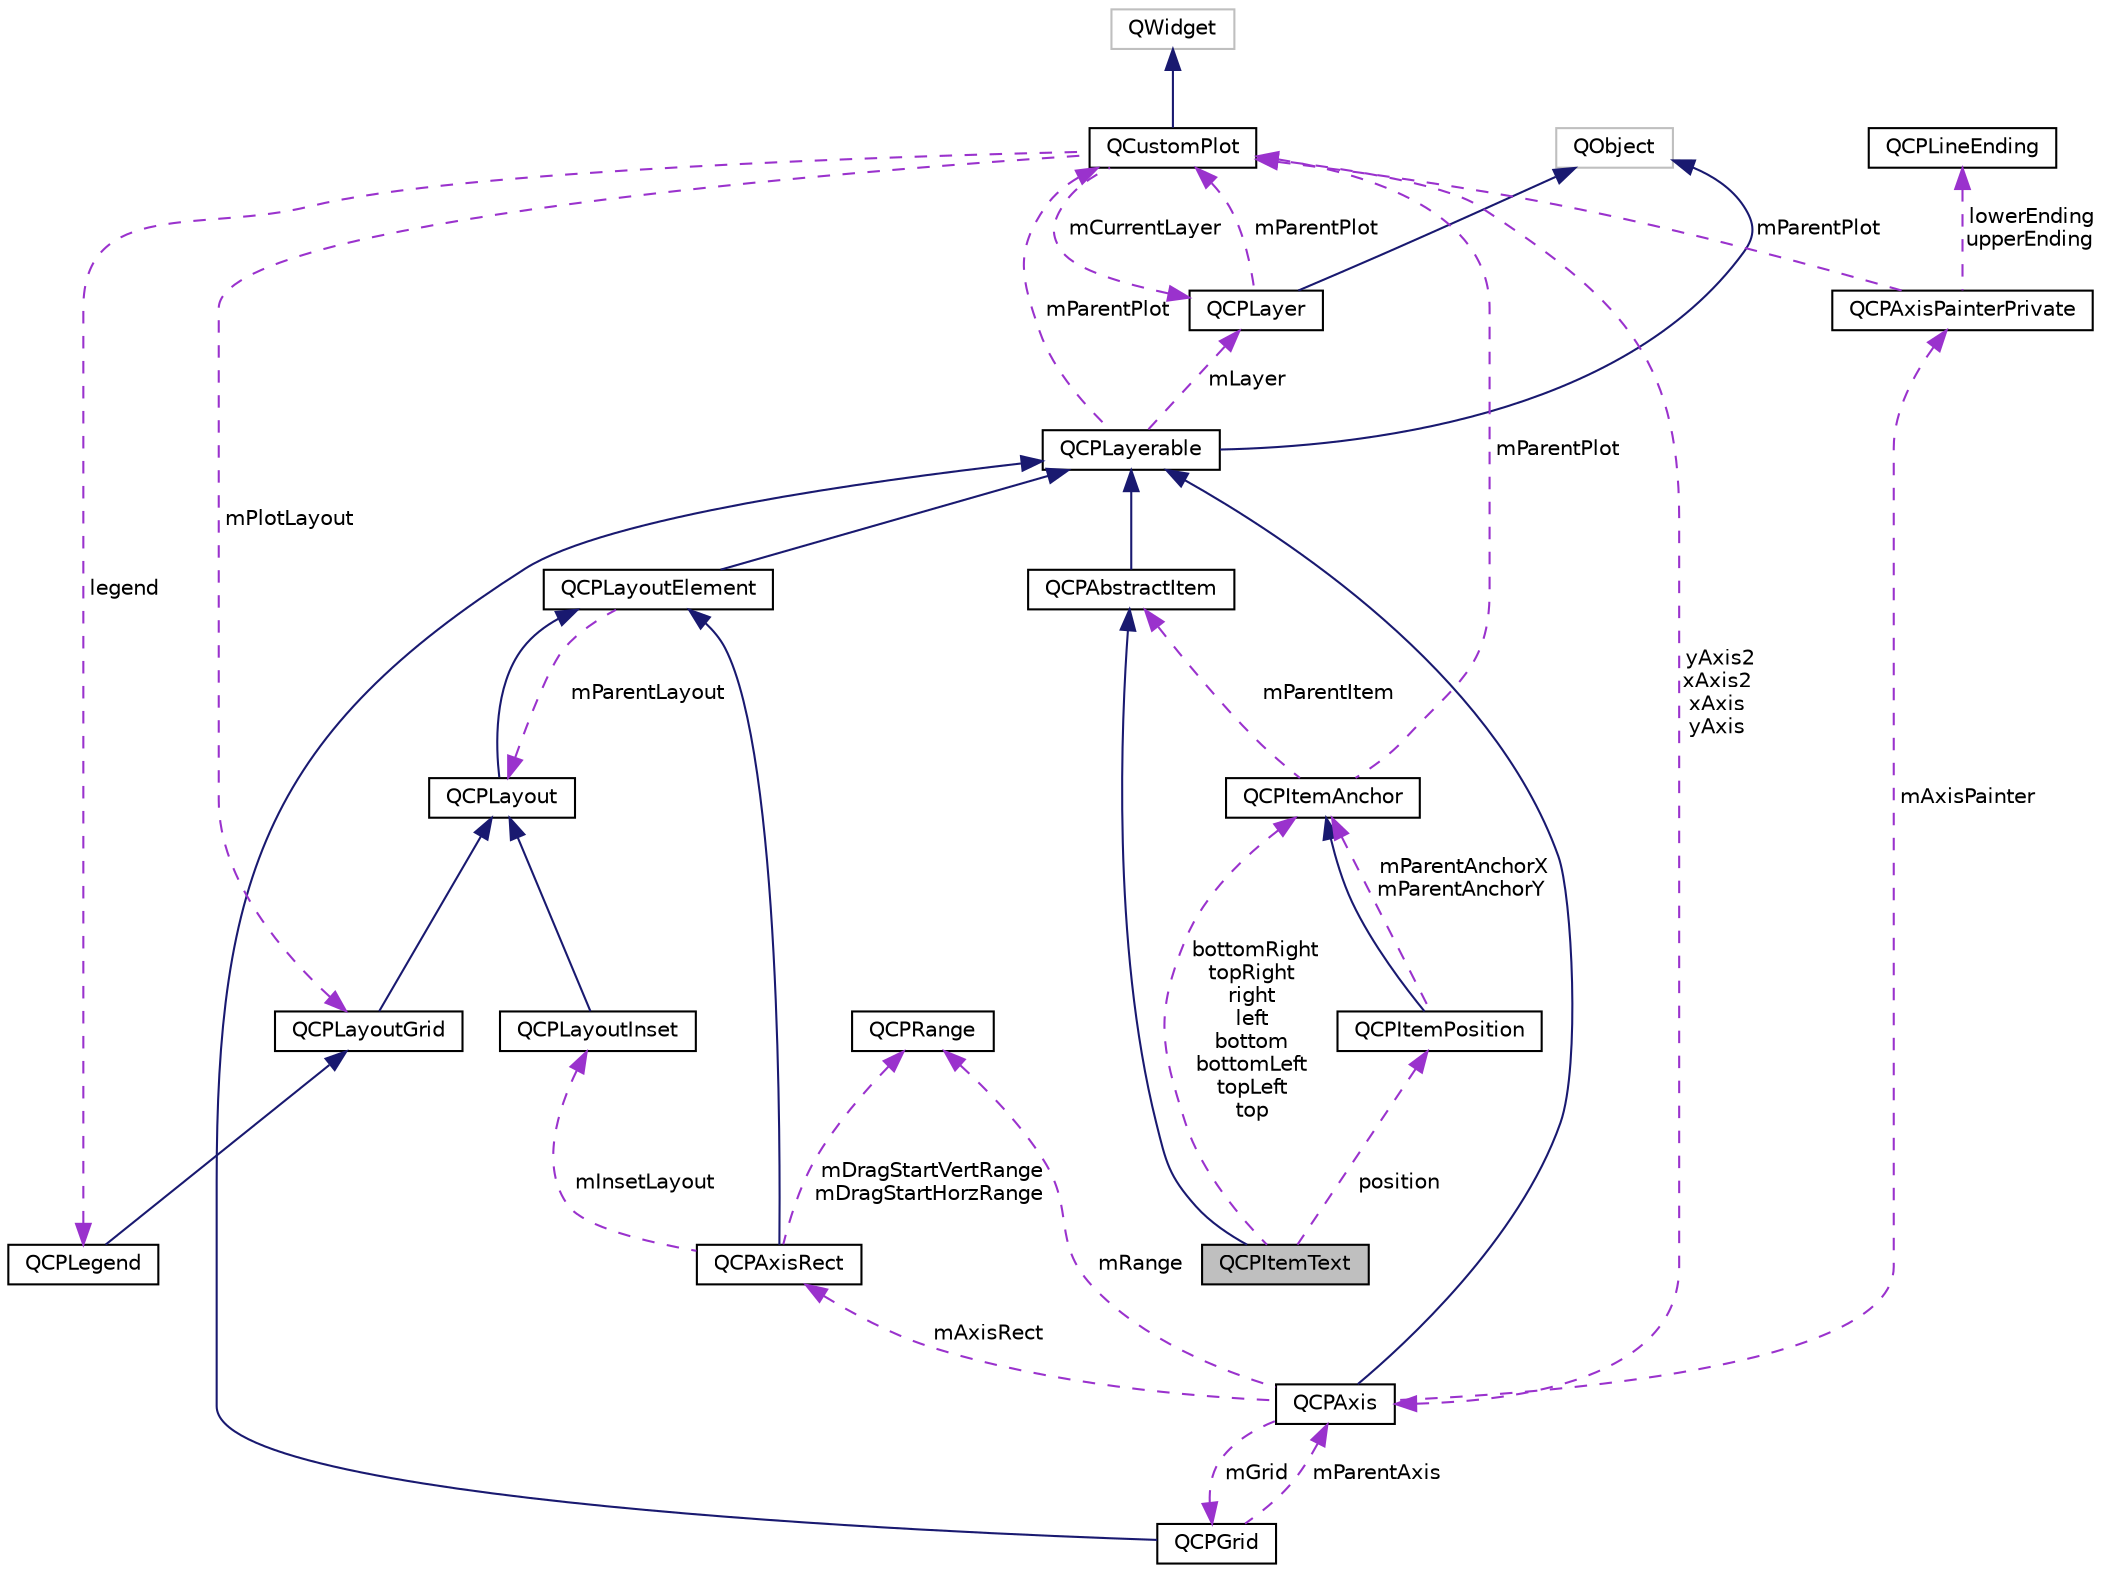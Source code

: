 digraph "QCPItemText"
{
  edge [fontname="Helvetica",fontsize="10",labelfontname="Helvetica",labelfontsize="10"];
  node [fontname="Helvetica",fontsize="10",shape=record];
  Node1 [label="QCPItemText",height=0.2,width=0.4,color="black", fillcolor="grey75", style="filled", fontcolor="black"];
  Node2 -> Node1 [dir="back",color="midnightblue",fontsize="10",style="solid",fontname="Helvetica"];
  Node2 [label="QCPAbstractItem",height=0.2,width=0.4,color="black", fillcolor="white", style="filled",URL="$class_q_c_p_abstract_item.html",tooltip="The abstract base class for all items in a plot. "];
  Node3 -> Node2 [dir="back",color="midnightblue",fontsize="10",style="solid",fontname="Helvetica"];
  Node3 [label="QCPLayerable",height=0.2,width=0.4,color="black", fillcolor="white", style="filled",URL="$class_q_c_p_layerable.html",tooltip="Base class for all drawable objects. "];
  Node4 -> Node3 [dir="back",color="midnightblue",fontsize="10",style="solid",fontname="Helvetica"];
  Node4 [label="QObject",height=0.2,width=0.4,color="grey75", fillcolor="white", style="filled"];
  Node5 -> Node3 [dir="back",color="darkorchid3",fontsize="10",style="dashed",label=" mLayer" ,fontname="Helvetica"];
  Node5 [label="QCPLayer",height=0.2,width=0.4,color="black", fillcolor="white", style="filled",URL="$class_q_c_p_layer.html",tooltip="A layer that may contain objects, to control the rendering order. "];
  Node4 -> Node5 [dir="back",color="midnightblue",fontsize="10",style="solid",fontname="Helvetica"];
  Node6 -> Node5 [dir="back",color="darkorchid3",fontsize="10",style="dashed",label=" mParentPlot" ,fontname="Helvetica"];
  Node6 [label="QCustomPlot",height=0.2,width=0.4,color="black", fillcolor="white", style="filled",URL="$class_q_custom_plot.html",tooltip="The central class of the library. This is the QWidget which displays the plot and interacts with the ..."];
  Node7 -> Node6 [dir="back",color="midnightblue",fontsize="10",style="solid",fontname="Helvetica"];
  Node7 [label="QWidget",height=0.2,width=0.4,color="grey75", fillcolor="white", style="filled"];
  Node5 -> Node6 [dir="back",color="darkorchid3",fontsize="10",style="dashed",label=" mCurrentLayer" ,fontname="Helvetica"];
  Node8 -> Node6 [dir="back",color="darkorchid3",fontsize="10",style="dashed",label=" mPlotLayout" ,fontname="Helvetica"];
  Node8 [label="QCPLayoutGrid",height=0.2,width=0.4,color="black", fillcolor="white", style="filled",URL="$class_q_c_p_layout_grid.html",tooltip="A layout that arranges child elements in a grid. "];
  Node9 -> Node8 [dir="back",color="midnightblue",fontsize="10",style="solid",fontname="Helvetica"];
  Node9 [label="QCPLayout",height=0.2,width=0.4,color="black", fillcolor="white", style="filled",URL="$class_q_c_p_layout.html",tooltip="The abstract base class for layouts. "];
  Node10 -> Node9 [dir="back",color="midnightblue",fontsize="10",style="solid",fontname="Helvetica"];
  Node10 [label="QCPLayoutElement",height=0.2,width=0.4,color="black", fillcolor="white", style="filled",URL="$class_q_c_p_layout_element.html",tooltip="The abstract base class for all objects that form the layout system. "];
  Node3 -> Node10 [dir="back",color="midnightblue",fontsize="10",style="solid",fontname="Helvetica"];
  Node9 -> Node10 [dir="back",color="darkorchid3",fontsize="10",style="dashed",label=" mParentLayout" ,fontname="Helvetica"];
  Node11 -> Node6 [dir="back",color="darkorchid3",fontsize="10",style="dashed",label=" yAxis2\nxAxis2\nxAxis\nyAxis" ,fontname="Helvetica"];
  Node11 [label="QCPAxis",height=0.2,width=0.4,color="black", fillcolor="white", style="filled",URL="$class_q_c_p_axis.html",tooltip="Manages a single axis inside a QCustomPlot. "];
  Node3 -> Node11 [dir="back",color="midnightblue",fontsize="10",style="solid",fontname="Helvetica"];
  Node12 -> Node11 [dir="back",color="darkorchid3",fontsize="10",style="dashed",label=" mRange" ,fontname="Helvetica"];
  Node12 [label="QCPRange",height=0.2,width=0.4,color="black", fillcolor="white", style="filled",URL="$class_q_c_p_range.html",tooltip="Represents the range an axis is encompassing. "];
  Node13 -> Node11 [dir="back",color="darkorchid3",fontsize="10",style="dashed",label=" mAxisPainter" ,fontname="Helvetica"];
  Node13 [label="QCPAxisPainterPrivate",height=0.2,width=0.4,color="black", fillcolor="white", style="filled",URL="$class_q_c_p_axis_painter_private.html"];
  Node14 -> Node13 [dir="back",color="darkorchid3",fontsize="10",style="dashed",label=" lowerEnding\nupperEnding" ,fontname="Helvetica"];
  Node14 [label="QCPLineEnding",height=0.2,width=0.4,color="black", fillcolor="white", style="filled",URL="$class_q_c_p_line_ending.html",tooltip="Handles the different ending decorations for line-like items. "];
  Node6 -> Node13 [dir="back",color="darkorchid3",fontsize="10",style="dashed",label=" mParentPlot" ,fontname="Helvetica"];
  Node15 -> Node11 [dir="back",color="darkorchid3",fontsize="10",style="dashed",label=" mGrid" ,fontname="Helvetica"];
  Node15 [label="QCPGrid",height=0.2,width=0.4,color="black", fillcolor="white", style="filled",URL="$class_q_c_p_grid.html",tooltip="Responsible for drawing the grid of a QCPAxis. "];
  Node3 -> Node15 [dir="back",color="midnightblue",fontsize="10",style="solid",fontname="Helvetica"];
  Node11 -> Node15 [dir="back",color="darkorchid3",fontsize="10",style="dashed",label=" mParentAxis" ,fontname="Helvetica"];
  Node16 -> Node11 [dir="back",color="darkorchid3",fontsize="10",style="dashed",label=" mAxisRect" ,fontname="Helvetica"];
  Node16 [label="QCPAxisRect",height=0.2,width=0.4,color="black", fillcolor="white", style="filled",URL="$class_q_c_p_axis_rect.html",tooltip="Holds multiple axes and arranges them in a rectangular shape. "];
  Node10 -> Node16 [dir="back",color="midnightblue",fontsize="10",style="solid",fontname="Helvetica"];
  Node17 -> Node16 [dir="back",color="darkorchid3",fontsize="10",style="dashed",label=" mInsetLayout" ,fontname="Helvetica"];
  Node17 [label="QCPLayoutInset",height=0.2,width=0.4,color="black", fillcolor="white", style="filled",URL="$class_q_c_p_layout_inset.html",tooltip="A layout that places child elements aligned to the border or arbitrarily positioned. "];
  Node9 -> Node17 [dir="back",color="midnightblue",fontsize="10",style="solid",fontname="Helvetica"];
  Node12 -> Node16 [dir="back",color="darkorchid3",fontsize="10",style="dashed",label=" mDragStartVertRange\nmDragStartHorzRange" ,fontname="Helvetica"];
  Node18 -> Node6 [dir="back",color="darkorchid3",fontsize="10",style="dashed",label=" legend" ,fontname="Helvetica"];
  Node18 [label="QCPLegend",height=0.2,width=0.4,color="black", fillcolor="white", style="filled",URL="$class_q_c_p_legend.html",tooltip="Manages a legend inside a QCustomPlot. "];
  Node8 -> Node18 [dir="back",color="midnightblue",fontsize="10",style="solid",fontname="Helvetica"];
  Node6 -> Node3 [dir="back",color="darkorchid3",fontsize="10",style="dashed",label=" mParentPlot" ,fontname="Helvetica"];
  Node19 -> Node1 [dir="back",color="darkorchid3",fontsize="10",style="dashed",label=" position" ,fontname="Helvetica"];
  Node19 [label="QCPItemPosition",height=0.2,width=0.4,color="black", fillcolor="white", style="filled",URL="$class_q_c_p_item_position.html",tooltip="Manages the position of an item. "];
  Node20 -> Node19 [dir="back",color="midnightblue",fontsize="10",style="solid",fontname="Helvetica"];
  Node20 [label="QCPItemAnchor",height=0.2,width=0.4,color="black", fillcolor="white", style="filled",URL="$class_q_c_p_item_anchor.html",tooltip="An anchor of an item to which positions can be attached to. "];
  Node2 -> Node20 [dir="back",color="darkorchid3",fontsize="10",style="dashed",label=" mParentItem" ,fontname="Helvetica"];
  Node6 -> Node20 [dir="back",color="darkorchid3",fontsize="10",style="dashed",label=" mParentPlot" ,fontname="Helvetica"];
  Node20 -> Node19 [dir="back",color="darkorchid3",fontsize="10",style="dashed",label=" mParentAnchorX\nmParentAnchorY" ,fontname="Helvetica"];
  Node20 -> Node1 [dir="back",color="darkorchid3",fontsize="10",style="dashed",label=" bottomRight\ntopRight\nright\nleft\nbottom\nbottomLeft\ntopLeft\ntop" ,fontname="Helvetica"];
}
